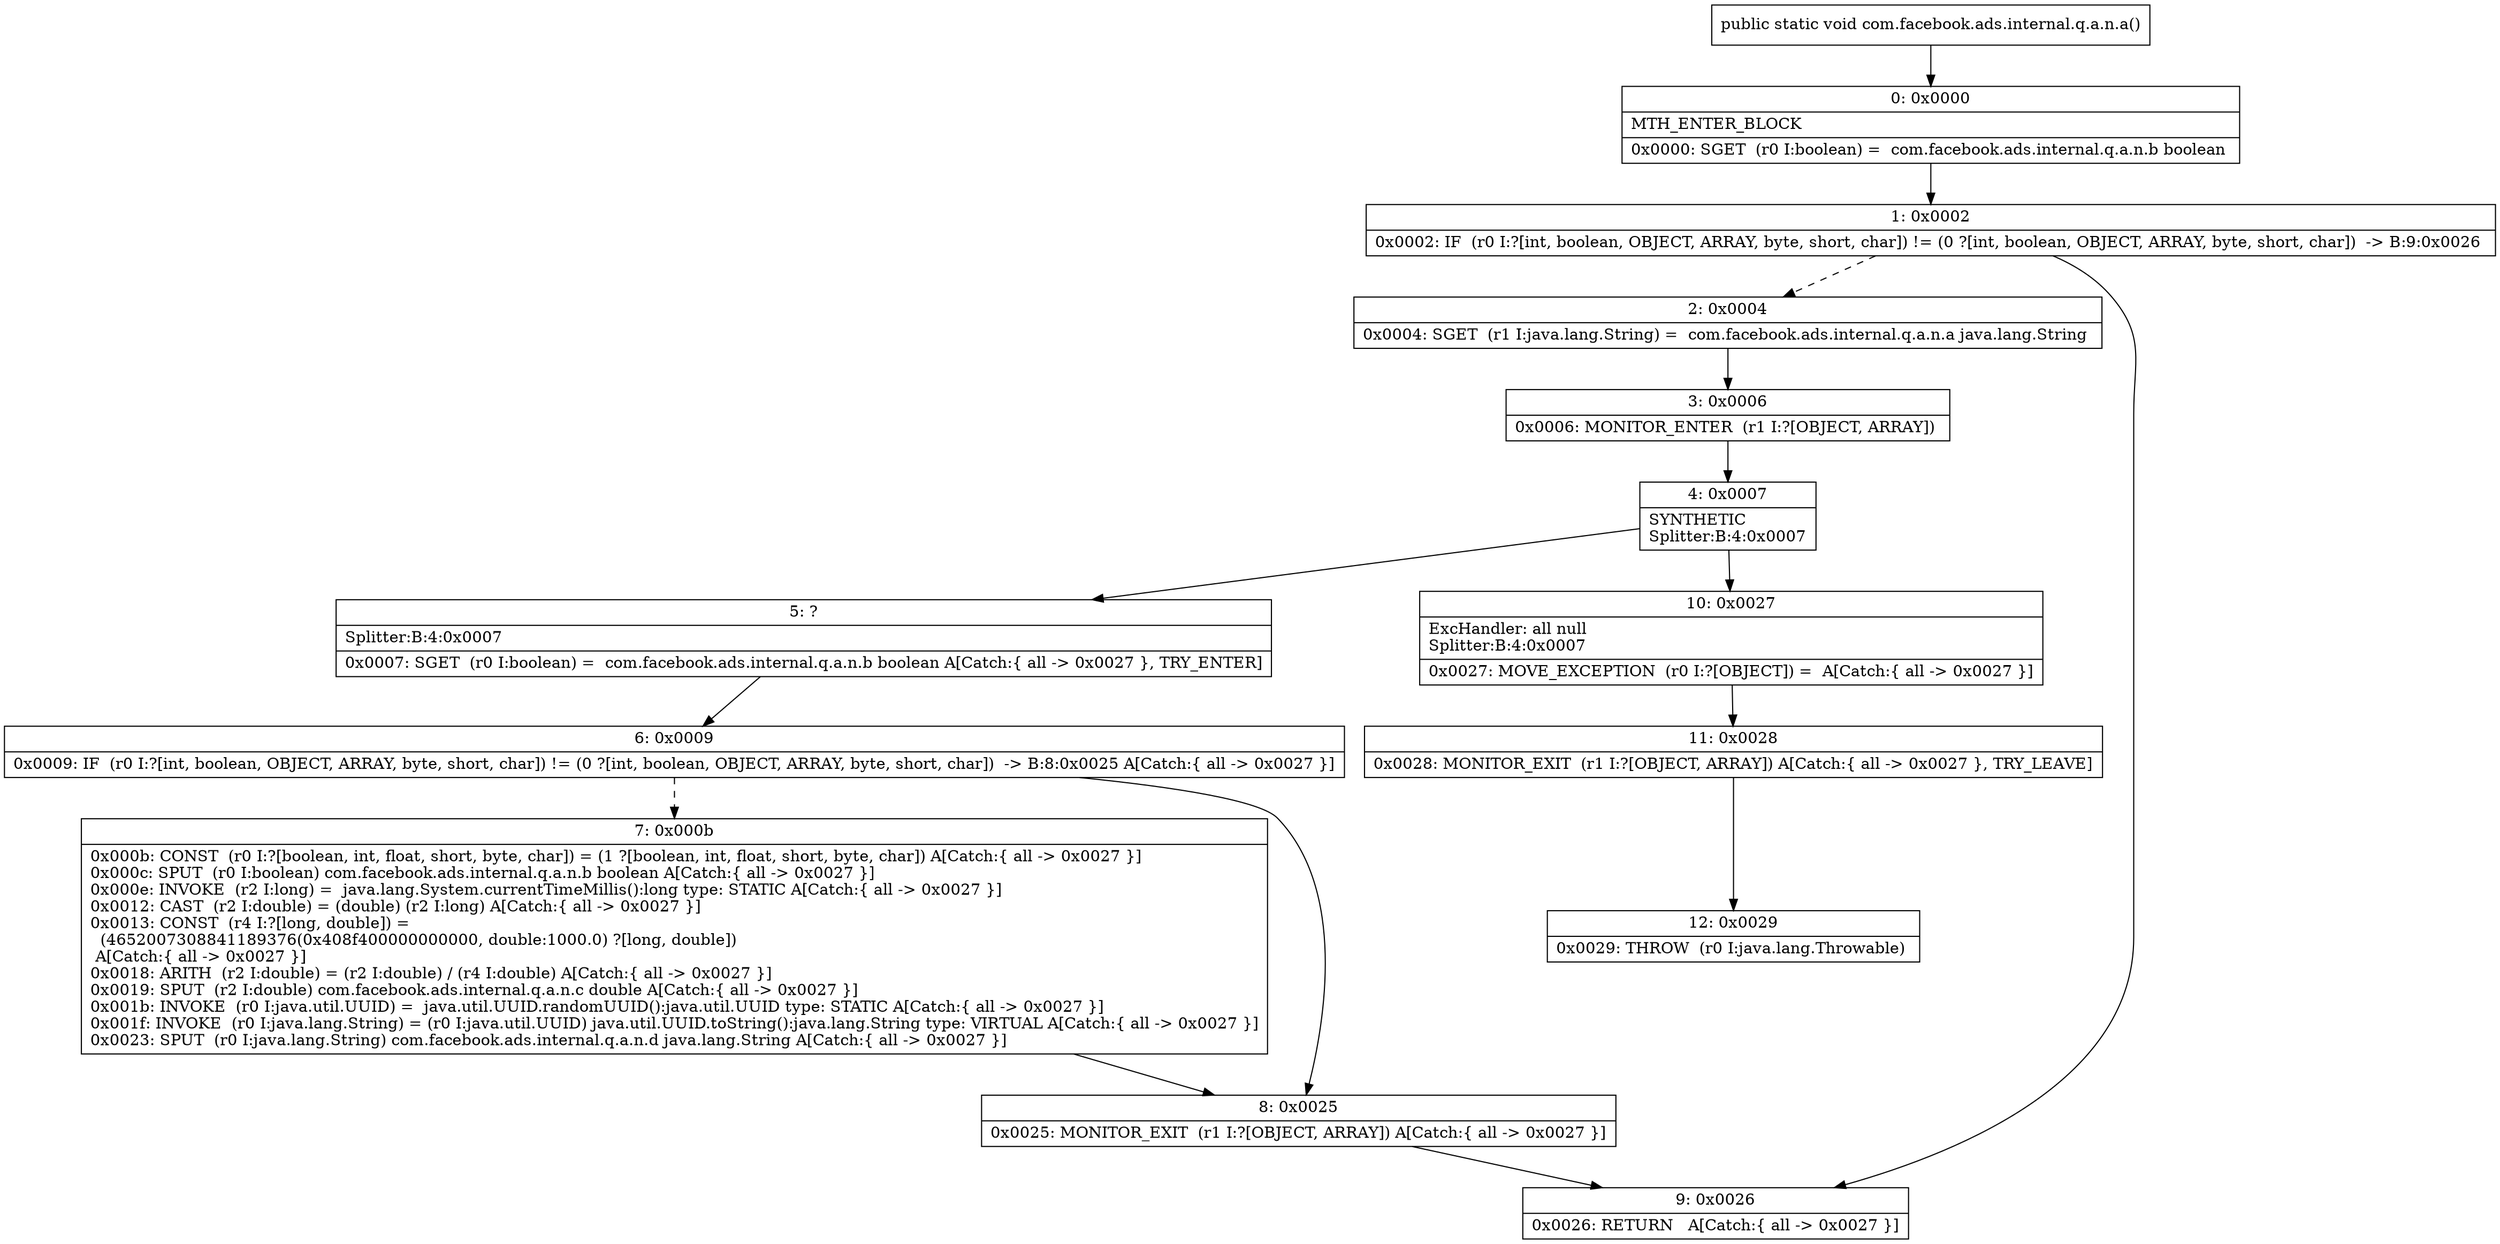 digraph "CFG forcom.facebook.ads.internal.q.a.n.a()V" {
Node_0 [shape=record,label="{0\:\ 0x0000|MTH_ENTER_BLOCK\l|0x0000: SGET  (r0 I:boolean) =  com.facebook.ads.internal.q.a.n.b boolean \l}"];
Node_1 [shape=record,label="{1\:\ 0x0002|0x0002: IF  (r0 I:?[int, boolean, OBJECT, ARRAY, byte, short, char]) != (0 ?[int, boolean, OBJECT, ARRAY, byte, short, char])  \-\> B:9:0x0026 \l}"];
Node_2 [shape=record,label="{2\:\ 0x0004|0x0004: SGET  (r1 I:java.lang.String) =  com.facebook.ads.internal.q.a.n.a java.lang.String \l}"];
Node_3 [shape=record,label="{3\:\ 0x0006|0x0006: MONITOR_ENTER  (r1 I:?[OBJECT, ARRAY]) \l}"];
Node_4 [shape=record,label="{4\:\ 0x0007|SYNTHETIC\lSplitter:B:4:0x0007\l}"];
Node_5 [shape=record,label="{5\:\ ?|Splitter:B:4:0x0007\l|0x0007: SGET  (r0 I:boolean) =  com.facebook.ads.internal.q.a.n.b boolean A[Catch:\{ all \-\> 0x0027 \}, TRY_ENTER]\l}"];
Node_6 [shape=record,label="{6\:\ 0x0009|0x0009: IF  (r0 I:?[int, boolean, OBJECT, ARRAY, byte, short, char]) != (0 ?[int, boolean, OBJECT, ARRAY, byte, short, char])  \-\> B:8:0x0025 A[Catch:\{ all \-\> 0x0027 \}]\l}"];
Node_7 [shape=record,label="{7\:\ 0x000b|0x000b: CONST  (r0 I:?[boolean, int, float, short, byte, char]) = (1 ?[boolean, int, float, short, byte, char]) A[Catch:\{ all \-\> 0x0027 \}]\l0x000c: SPUT  (r0 I:boolean) com.facebook.ads.internal.q.a.n.b boolean A[Catch:\{ all \-\> 0x0027 \}]\l0x000e: INVOKE  (r2 I:long) =  java.lang.System.currentTimeMillis():long type: STATIC A[Catch:\{ all \-\> 0x0027 \}]\l0x0012: CAST  (r2 I:double) = (double) (r2 I:long) A[Catch:\{ all \-\> 0x0027 \}]\l0x0013: CONST  (r4 I:?[long, double]) = \l  (4652007308841189376(0x408f400000000000, double:1000.0) ?[long, double])\l A[Catch:\{ all \-\> 0x0027 \}]\l0x0018: ARITH  (r2 I:double) = (r2 I:double) \/ (r4 I:double) A[Catch:\{ all \-\> 0x0027 \}]\l0x0019: SPUT  (r2 I:double) com.facebook.ads.internal.q.a.n.c double A[Catch:\{ all \-\> 0x0027 \}]\l0x001b: INVOKE  (r0 I:java.util.UUID) =  java.util.UUID.randomUUID():java.util.UUID type: STATIC A[Catch:\{ all \-\> 0x0027 \}]\l0x001f: INVOKE  (r0 I:java.lang.String) = (r0 I:java.util.UUID) java.util.UUID.toString():java.lang.String type: VIRTUAL A[Catch:\{ all \-\> 0x0027 \}]\l0x0023: SPUT  (r0 I:java.lang.String) com.facebook.ads.internal.q.a.n.d java.lang.String A[Catch:\{ all \-\> 0x0027 \}]\l}"];
Node_8 [shape=record,label="{8\:\ 0x0025|0x0025: MONITOR_EXIT  (r1 I:?[OBJECT, ARRAY]) A[Catch:\{ all \-\> 0x0027 \}]\l}"];
Node_9 [shape=record,label="{9\:\ 0x0026|0x0026: RETURN   A[Catch:\{ all \-\> 0x0027 \}]\l}"];
Node_10 [shape=record,label="{10\:\ 0x0027|ExcHandler: all null\lSplitter:B:4:0x0007\l|0x0027: MOVE_EXCEPTION  (r0 I:?[OBJECT]) =  A[Catch:\{ all \-\> 0x0027 \}]\l}"];
Node_11 [shape=record,label="{11\:\ 0x0028|0x0028: MONITOR_EXIT  (r1 I:?[OBJECT, ARRAY]) A[Catch:\{ all \-\> 0x0027 \}, TRY_LEAVE]\l}"];
Node_12 [shape=record,label="{12\:\ 0x0029|0x0029: THROW  (r0 I:java.lang.Throwable) \l}"];
MethodNode[shape=record,label="{public static void com.facebook.ads.internal.q.a.n.a() }"];
MethodNode -> Node_0;
Node_0 -> Node_1;
Node_1 -> Node_2[style=dashed];
Node_1 -> Node_9;
Node_2 -> Node_3;
Node_3 -> Node_4;
Node_4 -> Node_5;
Node_4 -> Node_10;
Node_5 -> Node_6;
Node_6 -> Node_7[style=dashed];
Node_6 -> Node_8;
Node_7 -> Node_8;
Node_8 -> Node_9;
Node_10 -> Node_11;
Node_11 -> Node_12;
}

